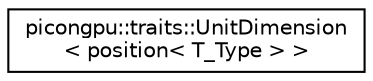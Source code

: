 digraph "Graphical Class Hierarchy"
{
 // LATEX_PDF_SIZE
  edge [fontname="Helvetica",fontsize="10",labelfontname="Helvetica",labelfontsize="10"];
  node [fontname="Helvetica",fontsize="10",shape=record];
  rankdir="LR";
  Node0 [label="picongpu::traits::UnitDimension\l\< position\< T_Type \> \>",height=0.2,width=0.4,color="black", fillcolor="white", style="filled",URL="$structpicongpu_1_1traits_1_1_unit_dimension_3_01position_3_01_t___type_01_4_01_4.html",tooltip=" "];
}

